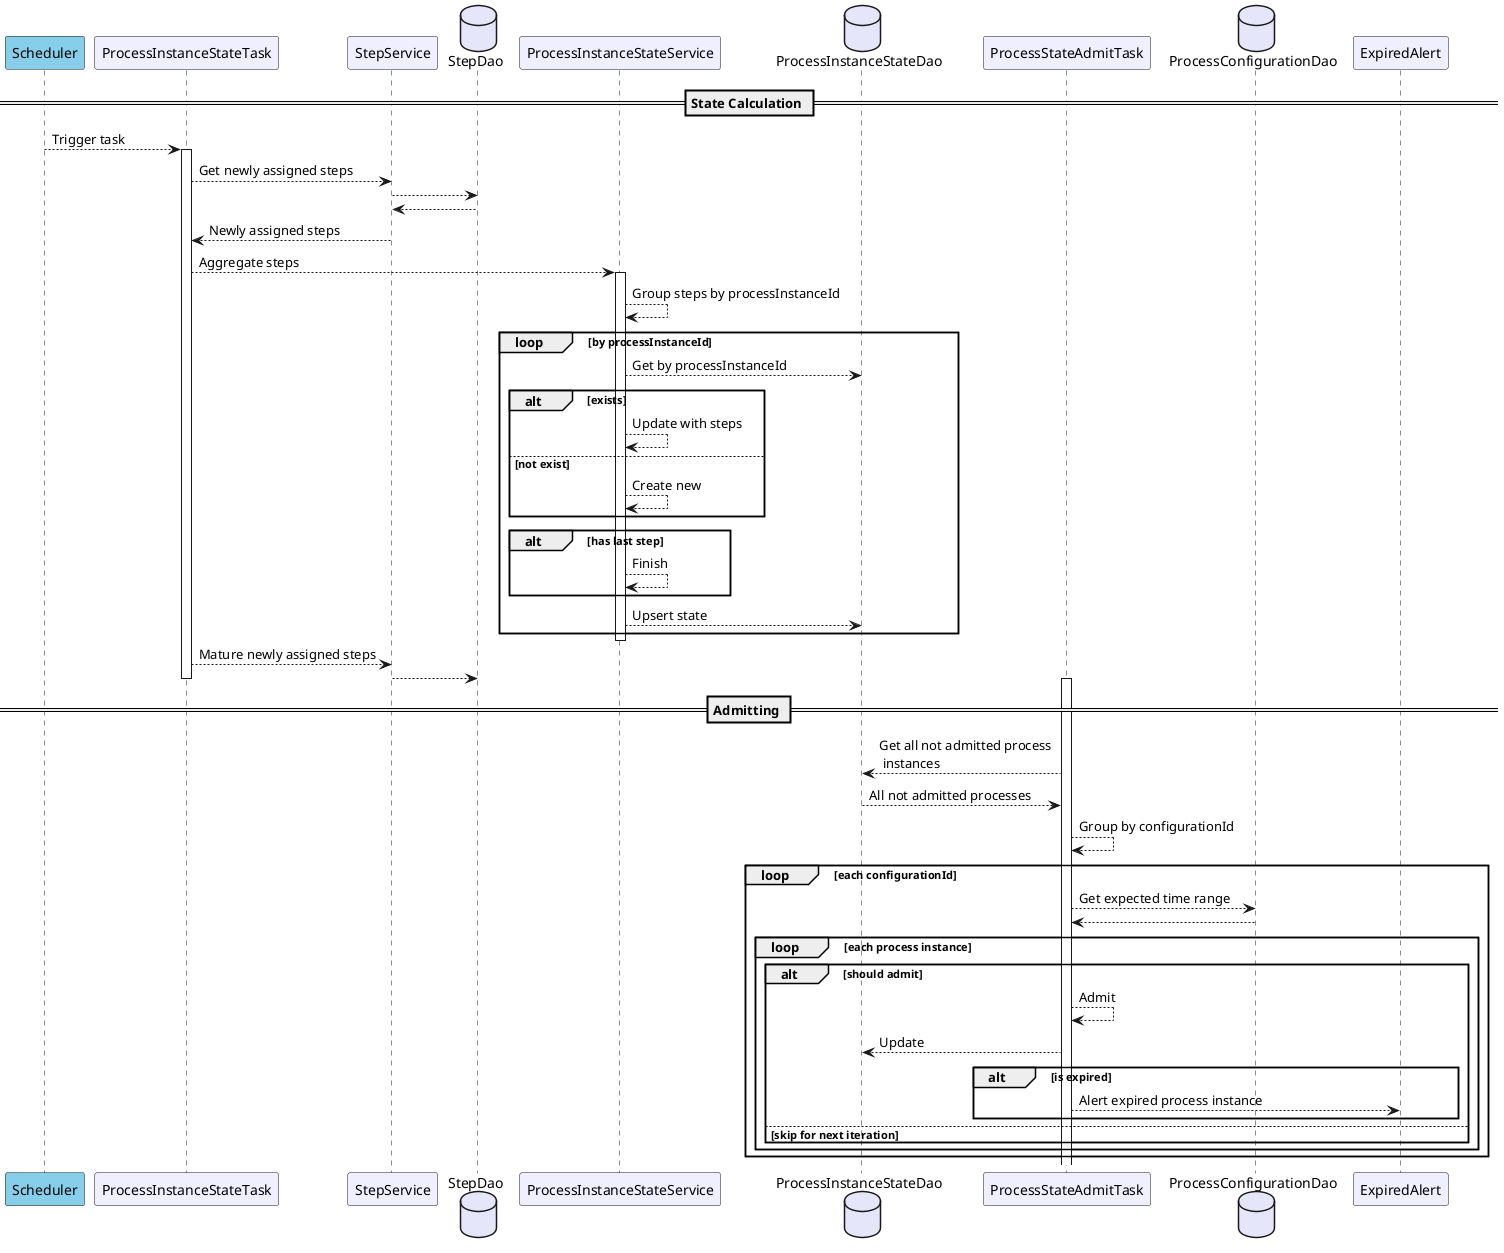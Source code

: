 @startuml

skinparam responseMessageBelowArrow true


participant Scheduler as scheduler #SkyBlue

participant ProcessInstanceStateTask as stateTask #motivation

participant StepService as stepService #motivation
database StepDao as stepDao #lavender

participant ProcessInstanceStateService as stateService #motivation

database ProcessInstanceStateDao as stateDao #lavender
participant ProcessStateAdmitTask as admitTask #motivation
database ProcessConfigurationDao as configurationDao #lavender
participant ExpiredAlert as expiredAlert #motivation

== State Calculation ==
scheduler --> stateTask : Trigger task

activate stateTask

stateTask --> stepService : Get newly assigned steps
stepService --> stepDao
stepDao --> stepService

stepService --> stateTask : Newly assigned steps

stateTask --> stateService : Aggregate steps

activate stateService

stateService --> stateService : Group steps by processInstanceId
    loop  by processInstanceId
        stateService --> stateDao : Get by processInstanceId
        alt exists
            stateService --> stateService : Update with steps
        else not exist
            stateService --> stateService : Create new
        end
        alt has last step
            stateService --> stateService : Finish
        end

        stateService --> stateDao : Upsert state
    end

deactivate stateService

stateTask --> stepService : Mature newly assigned steps

stepService --> stepDao

deactivate stateTask

== Admitting ==

activate admitTask
admitTask --> stateDao : Get all not admitted process \n instances
stateDao --> admitTask : All not admitted processes

admitTask --> admitTask : Group by configurationId

loop each configurationId
    admitTask --> configurationDao: Get expected time range
    configurationDao --> admitTask
    loop each process instance
        alt should admit
            admitTask --> admitTask: Admit
            admitTask --> stateDao: Update
            alt is expired
                admitTask --> expiredAlert: Alert expired process instance
            end
        else skip for next iteration
        end
    end
end


@enduml